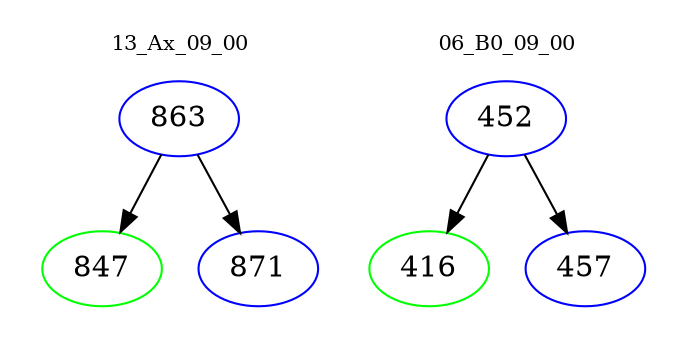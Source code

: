 digraph{
subgraph cluster_0 {
color = white
label = "13_Ax_09_00";
fontsize=10;
T0_863 [label="863", color="blue"]
T0_863 -> T0_847 [color="black"]
T0_847 [label="847", color="green"]
T0_863 -> T0_871 [color="black"]
T0_871 [label="871", color="blue"]
}
subgraph cluster_1 {
color = white
label = "06_B0_09_00";
fontsize=10;
T1_452 [label="452", color="blue"]
T1_452 -> T1_416 [color="black"]
T1_416 [label="416", color="green"]
T1_452 -> T1_457 [color="black"]
T1_457 [label="457", color="blue"]
}
}
